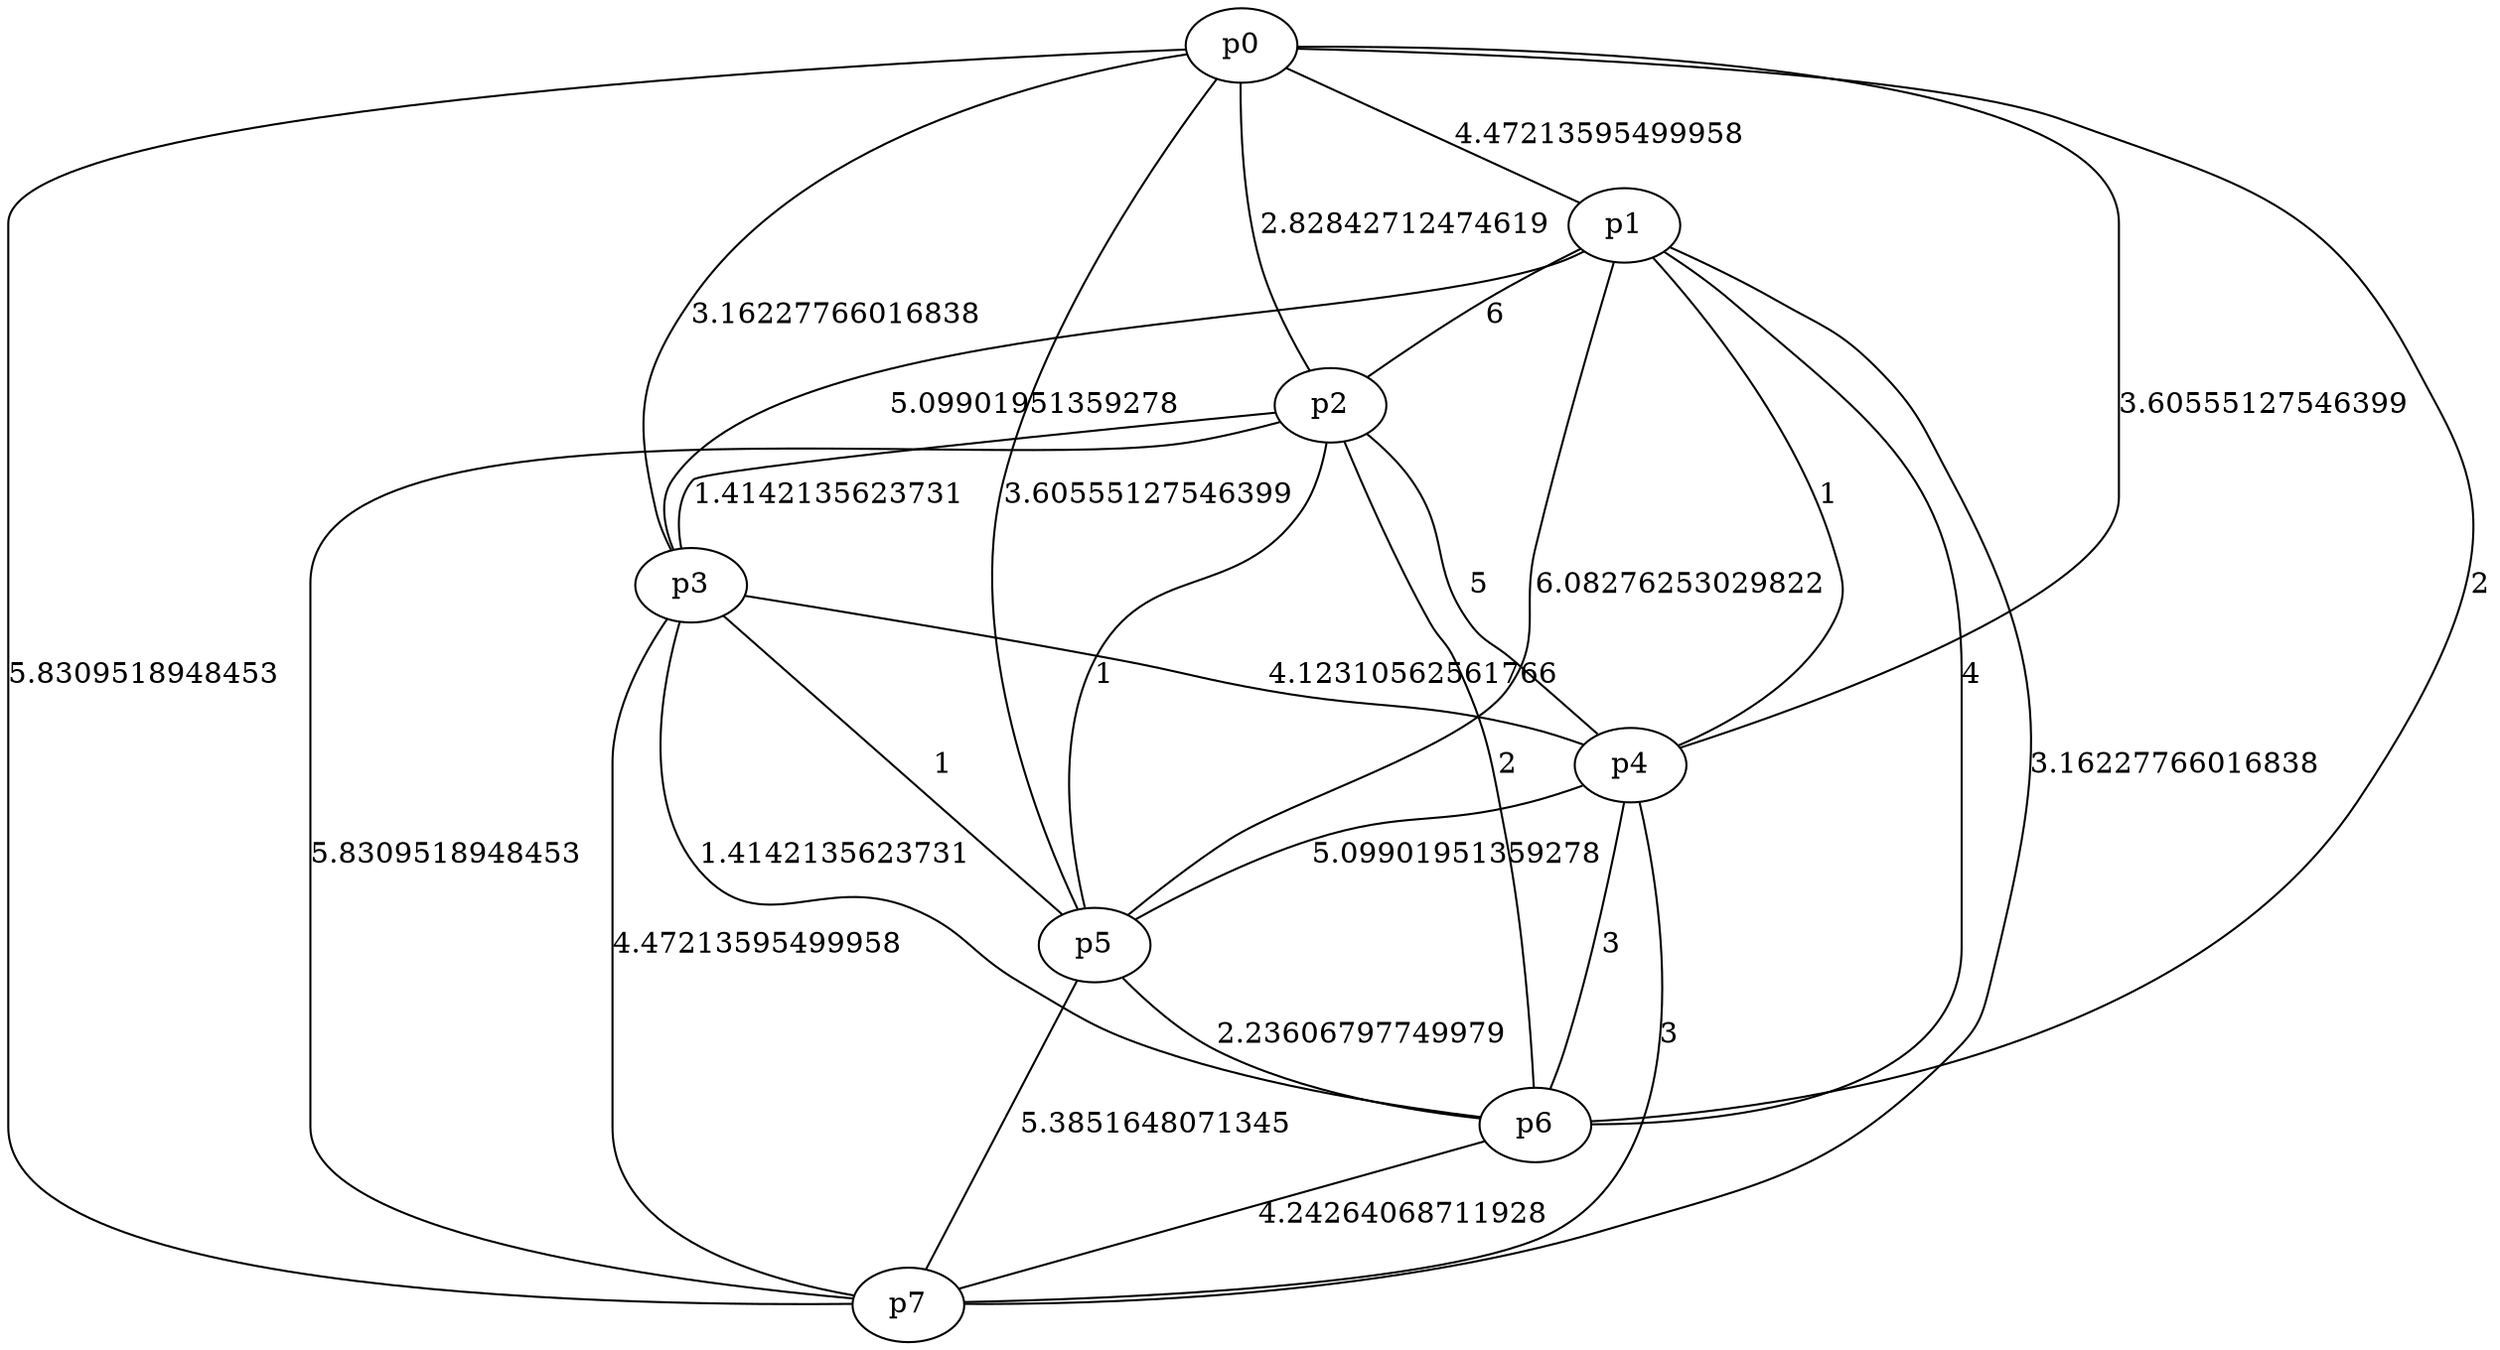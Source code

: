 graph {
p0 -- p1 [label="4.47213595499958"];
p0 -- p2 [label="2.82842712474619"];
p0 -- p3 [label="3.16227766016838"];
p0 -- p4 [label="3.60555127546399"];
p0 -- p5 [label="3.60555127546399"];
p0 -- p6 [label="2"];
p0 -- p7 [label="5.8309518948453"];
p1 -- p2 [label="6"];
p1 -- p3 [label="5.09901951359278"];
p1 -- p4 [label="1"];
p1 -- p5 [label="6.08276253029822"];
p1 -- p6 [label="4"];
p1 -- p7 [label="3.16227766016838"];
p2 -- p3 [label="1.4142135623731"];
p2 -- p4 [label="5"];
p2 -- p5 [label="1"];
p2 -- p6 [label="2"];
p2 -- p7 [label="5.8309518948453"];
p3 -- p4 [label="4.12310562561766"];
p3 -- p5 [label="1"];
p3 -- p6 [label="1.4142135623731"];
p3 -- p7 [label="4.47213595499958"];
p4 -- p5 [label="5.09901951359278"];
p4 -- p6 [label="3"];
p4 -- p7 [label="3"];
p5 -- p6 [label="2.23606797749979"];
p5 -- p7 [label="5.3851648071345"];
p6 -- p7 [label="4.24264068711928"];
}
